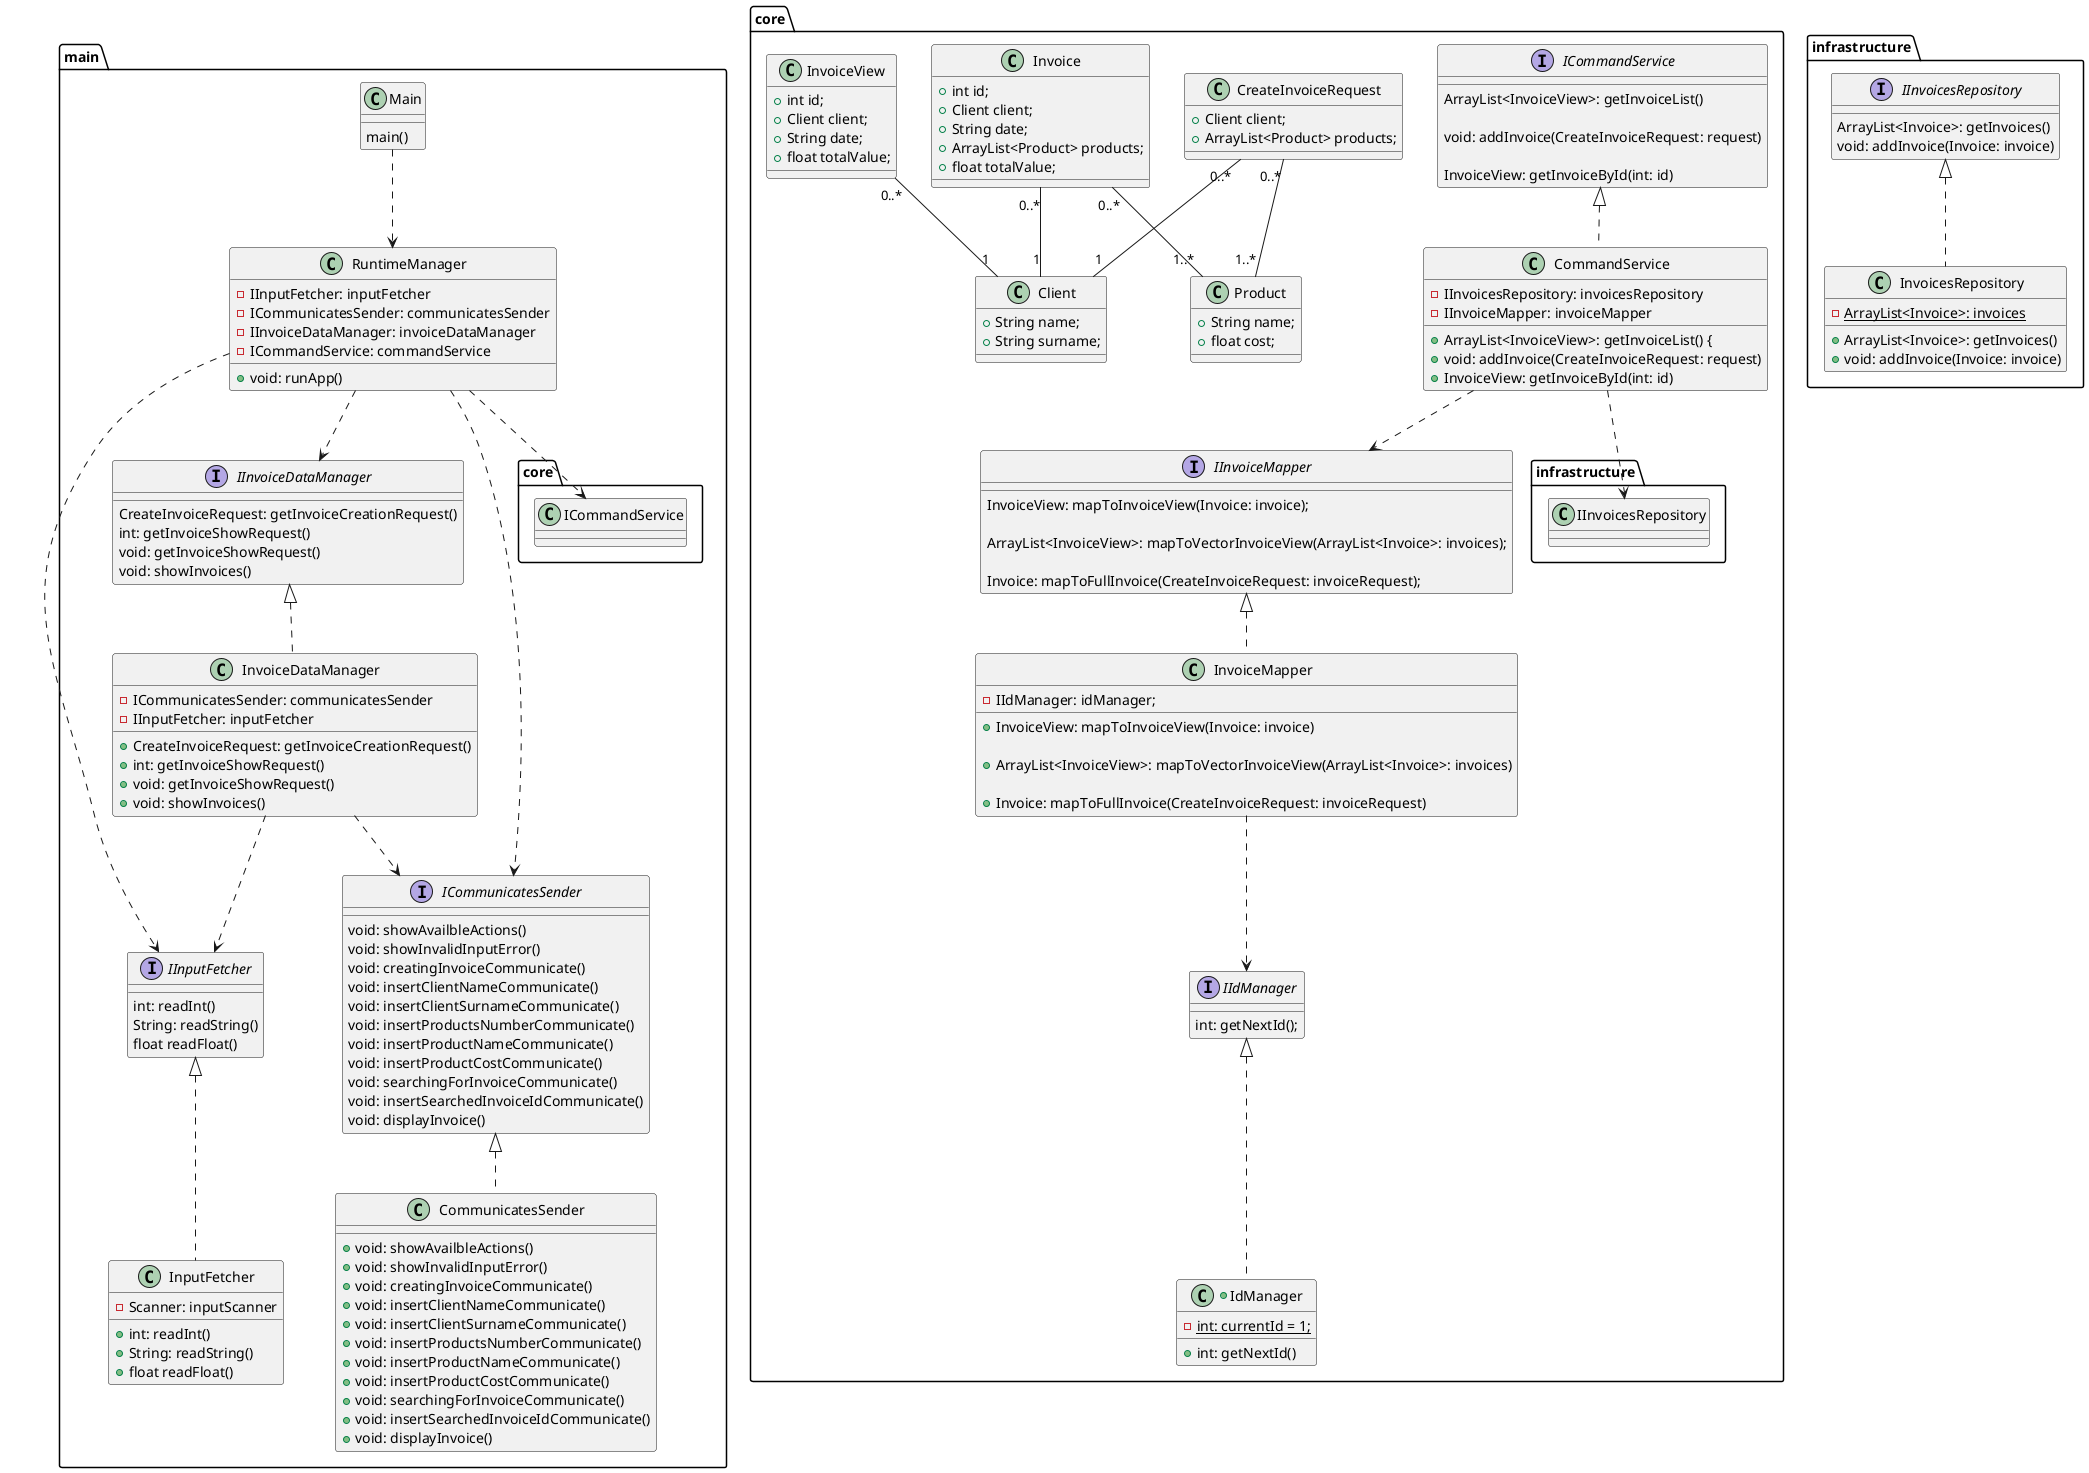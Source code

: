 @startuml
namespace main{
class Main{
main()
}
Main ..> RuntimeManager

class RuntimeManager{
    -IInputFetcher: inputFetcher
    -ICommunicatesSender: communicatesSender
    -IInvoiceDataManager: invoiceDataManager
    -ICommandService: commandService
    +void: runApp()
}
RuntimeManager..>IInputFetcher
RuntimeManager..>ICommunicatesSender
RuntimeManager..>IInvoiceDataManager
RuntimeManager..>core.ICommandService

class InvoiceDataManager implements IInvoiceDataManager{
    -ICommunicatesSender: communicatesSender
    -IInputFetcher: inputFetcher
    +CreateInvoiceRequest: getInvoiceCreationRequest()
    +int: getInvoiceShowRequest()
    +void: getInvoiceShowRequest()
    +void: showInvoices()
}
InvoiceDataManager..>ICommunicatesSender
InvoiceDataManager..>IInputFetcher

interface IInvoiceDataManager{
    CreateInvoiceRequest: getInvoiceCreationRequest()
    int: getInvoiceShowRequest()
    void: getInvoiceShowRequest()
    void: showInvoices()
}

class InputFetcher implements IInputFetcher{
    -Scanner: inputScanner
    +int: readInt()
    +String: readString()
    +float readFloat()
}

interface IInputFetcher{
int: readInt()
String: readString()
float readFloat()
}

class CommunicatesSender implements ICommunicatesSender{
+void: showAvailbleActions()
+void: showInvalidInputError()
+void: creatingInvoiceCommunicate()
+void: insertClientNameCommunicate()
+void: insertClientSurnameCommunicate()
+void: insertProductsNumberCommunicate()
+void: insertProductNameCommunicate()
+void: insertProductCostCommunicate()
+void: searchingForInvoiceCommunicate()
+void: insertSearchedInvoiceIdCommunicate()
+void: displayInvoice()
}

interface ICommunicatesSender{
void: showAvailbleActions()
void: showInvalidInputError()
void: creatingInvoiceCommunicate()
void: insertClientNameCommunicate()
void: insertClientSurnameCommunicate()
void: insertProductsNumberCommunicate()
void: insertProductNameCommunicate()
void: insertProductCostCommunicate()
void: searchingForInvoiceCommunicate()
void: insertSearchedInvoiceIdCommunicate()
void: displayInvoice()
}
}

namespace core{
class CommandService implements ICommandService{
    -IInvoicesRepository: invoicesRepository
    -IInvoiceMapper: invoiceMapper
    +ArrayList<InvoiceView>: getInvoiceList() {
    +void: addInvoice(CreateInvoiceRequest: request)
    +InvoiceView: getInvoiceById(int: id)
}

CommandService..>infrastructure.IInvoicesRepository
CommandService..>IInvoiceMapper

interface ICommandService {
    ArrayList<InvoiceView>: getInvoiceList()

    void: addInvoice(CreateInvoiceRequest: request)

    InvoiceView: getInvoiceById(int: id)
}

class InvoiceMapper implements IInvoiceMapper {
    -IIdManager: idManager;

    +InvoiceView: mapToInvoiceView(Invoice: invoice)

    +ArrayList<InvoiceView>: mapToVectorInvoiceView(ArrayList<Invoice>: invoices)

    +Invoice: mapToFullInvoice(CreateInvoiceRequest: invoiceRequest)
}

InvoiceMapper..>IIdManager

interface IInvoiceMapper {
    InvoiceView: mapToInvoiceView(Invoice: invoice);

    ArrayList<InvoiceView>: mapToVectorInvoiceView(ArrayList<Invoice>: invoices);

    Invoice: mapToFullInvoice(CreateInvoiceRequest: invoiceRequest);
}

+class IdManager implements IIdManager {
    -{static} int: currentId = 1;

    +int: getNextId()
}

interface IIdManager {
    int: getNextId();
}

class CreateInvoiceRequest {
    +Client client;
    +ArrayList<Product> products;
}
CreateInvoiceRequest "0..*" -- "1" Client
CreateInvoiceRequest "0..*" -- "1..*" Product

class Invoice {
    +int id;
    +Client client;
    +String date;
    +ArrayList<Product> products;
    +float totalValue;
}
Invoice "0..*" -- "1" Client
Invoice "0..*" -- "1..*" Product

class InvoiceView {
    +int id;
    +Client client;
    +String date;
    +float totalValue;
}
InvoiceView "0..*" -- "1" Client

class Client {
    +String name;
    +String surname;
}

class Product {
    +String name;
    +float cost;
}
}

namespace infrastructure{
class InvoicesRepository implements IInvoicesRepository{
-{static}ArrayList<Invoice>: invoices
+ArrayList<Invoice>: getInvoices()
+void: addInvoice(Invoice: invoice)
}

interface IInvoicesRepository{
ArrayList<Invoice>: getInvoices()
void: addInvoice(Invoice: invoice)
}
}
@enduml